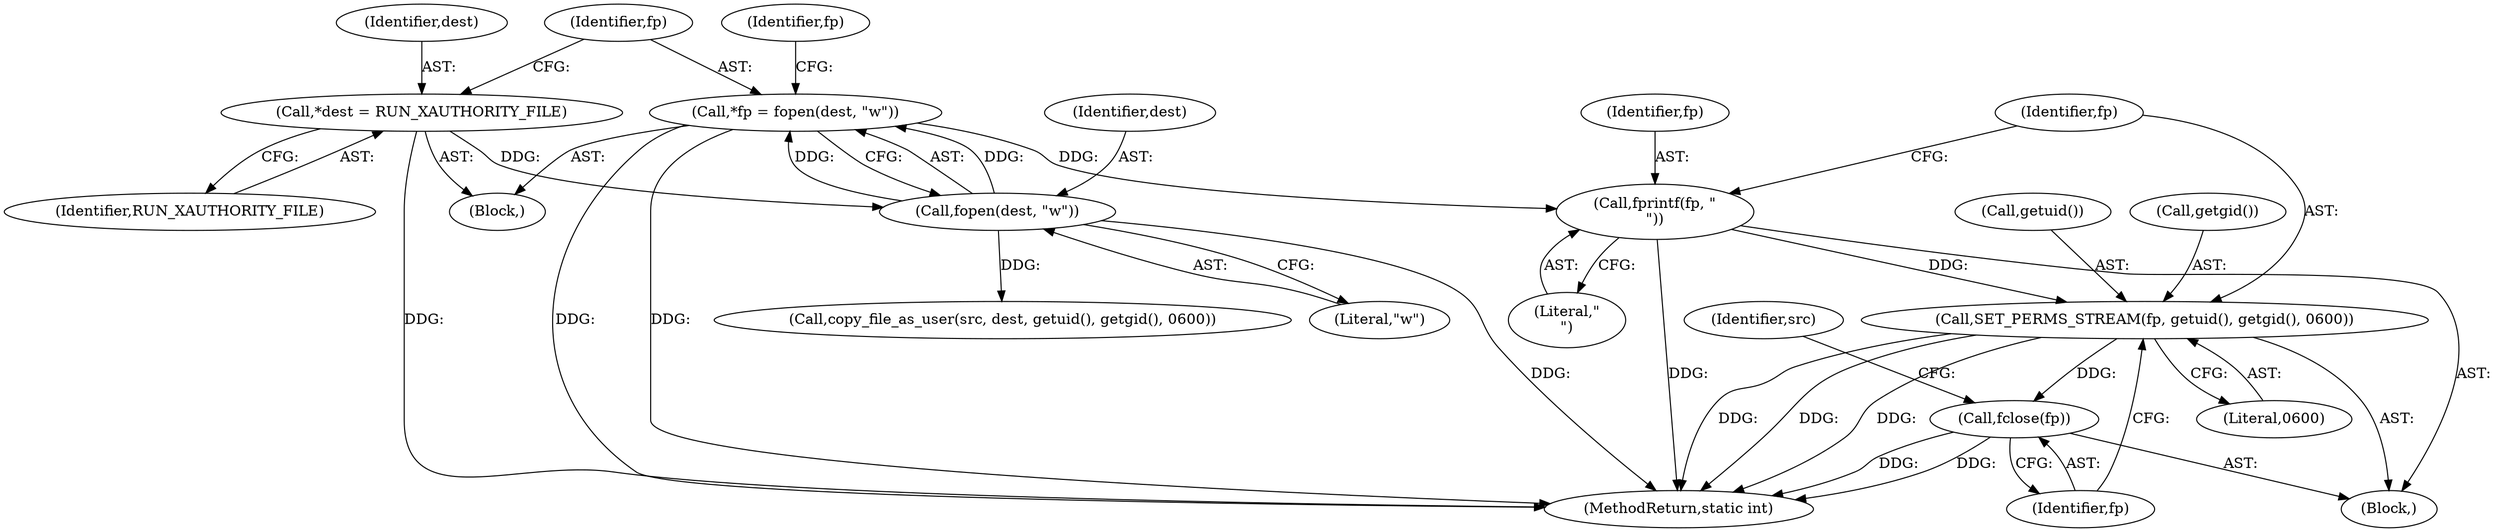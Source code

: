 digraph "0_firejail_38d418505e9ee2d326557e5639e8da49c298858f_1@API" {
"1000120" [label="(Call,fprintf(fp, \"\n\"))"];
"1000112" [label="(Call,*fp = fopen(dest, \"w\"))"];
"1000114" [label="(Call,fopen(dest, \"w\"))"];
"1000108" [label="(Call,*dest = RUN_XAUTHORITY_FILE)"];
"1000123" [label="(Call,SET_PERMS_STREAM(fp, getuid(), getgid(), 0600))"];
"1000128" [label="(Call,fclose(fp))"];
"1000126" [label="(Call,getgid())"];
"1000128" [label="(Call,fclose(fp))"];
"1000122" [label="(Literal,\"\n\")"];
"1000104" [label="(Block,)"];
"1000109" [label="(Identifier,dest)"];
"1000110" [label="(Identifier,RUN_XAUTHORITY_FILE)"];
"1000113" [label="(Identifier,fp)"];
"1000120" [label="(Call,fprintf(fp, \"\n\"))"];
"1000161" [label="(Call,copy_file_as_user(src, dest, getuid(), getgid(), 0600))"];
"1000119" [label="(Block,)"];
"1000118" [label="(Identifier,fp)"];
"1000108" [label="(Call,*dest = RUN_XAUTHORITY_FILE)"];
"1000124" [label="(Identifier,fp)"];
"1000129" [label="(Identifier,fp)"];
"1000125" [label="(Call,getuid())"];
"1000127" [label="(Literal,0600)"];
"1000112" [label="(Call,*fp = fopen(dest, \"w\"))"];
"1000116" [label="(Literal,\"w\")"];
"1000115" [label="(Identifier,dest)"];
"1000134" [label="(Identifier,src)"];
"1000174" [label="(MethodReturn,static int)"];
"1000114" [label="(Call,fopen(dest, \"w\"))"];
"1000121" [label="(Identifier,fp)"];
"1000123" [label="(Call,SET_PERMS_STREAM(fp, getuid(), getgid(), 0600))"];
"1000120" -> "1000119"  [label="AST: "];
"1000120" -> "1000122"  [label="CFG: "];
"1000121" -> "1000120"  [label="AST: "];
"1000122" -> "1000120"  [label="AST: "];
"1000124" -> "1000120"  [label="CFG: "];
"1000120" -> "1000174"  [label="DDG: "];
"1000112" -> "1000120"  [label="DDG: "];
"1000120" -> "1000123"  [label="DDG: "];
"1000112" -> "1000104"  [label="AST: "];
"1000112" -> "1000114"  [label="CFG: "];
"1000113" -> "1000112"  [label="AST: "];
"1000114" -> "1000112"  [label="AST: "];
"1000118" -> "1000112"  [label="CFG: "];
"1000112" -> "1000174"  [label="DDG: "];
"1000112" -> "1000174"  [label="DDG: "];
"1000114" -> "1000112"  [label="DDG: "];
"1000114" -> "1000112"  [label="DDG: "];
"1000114" -> "1000116"  [label="CFG: "];
"1000115" -> "1000114"  [label="AST: "];
"1000116" -> "1000114"  [label="AST: "];
"1000114" -> "1000174"  [label="DDG: "];
"1000108" -> "1000114"  [label="DDG: "];
"1000114" -> "1000161"  [label="DDG: "];
"1000108" -> "1000104"  [label="AST: "];
"1000108" -> "1000110"  [label="CFG: "];
"1000109" -> "1000108"  [label="AST: "];
"1000110" -> "1000108"  [label="AST: "];
"1000113" -> "1000108"  [label="CFG: "];
"1000108" -> "1000174"  [label="DDG: "];
"1000123" -> "1000119"  [label="AST: "];
"1000123" -> "1000127"  [label="CFG: "];
"1000124" -> "1000123"  [label="AST: "];
"1000125" -> "1000123"  [label="AST: "];
"1000126" -> "1000123"  [label="AST: "];
"1000127" -> "1000123"  [label="AST: "];
"1000129" -> "1000123"  [label="CFG: "];
"1000123" -> "1000174"  [label="DDG: "];
"1000123" -> "1000174"  [label="DDG: "];
"1000123" -> "1000174"  [label="DDG: "];
"1000123" -> "1000128"  [label="DDG: "];
"1000128" -> "1000119"  [label="AST: "];
"1000128" -> "1000129"  [label="CFG: "];
"1000129" -> "1000128"  [label="AST: "];
"1000134" -> "1000128"  [label="CFG: "];
"1000128" -> "1000174"  [label="DDG: "];
"1000128" -> "1000174"  [label="DDG: "];
}

